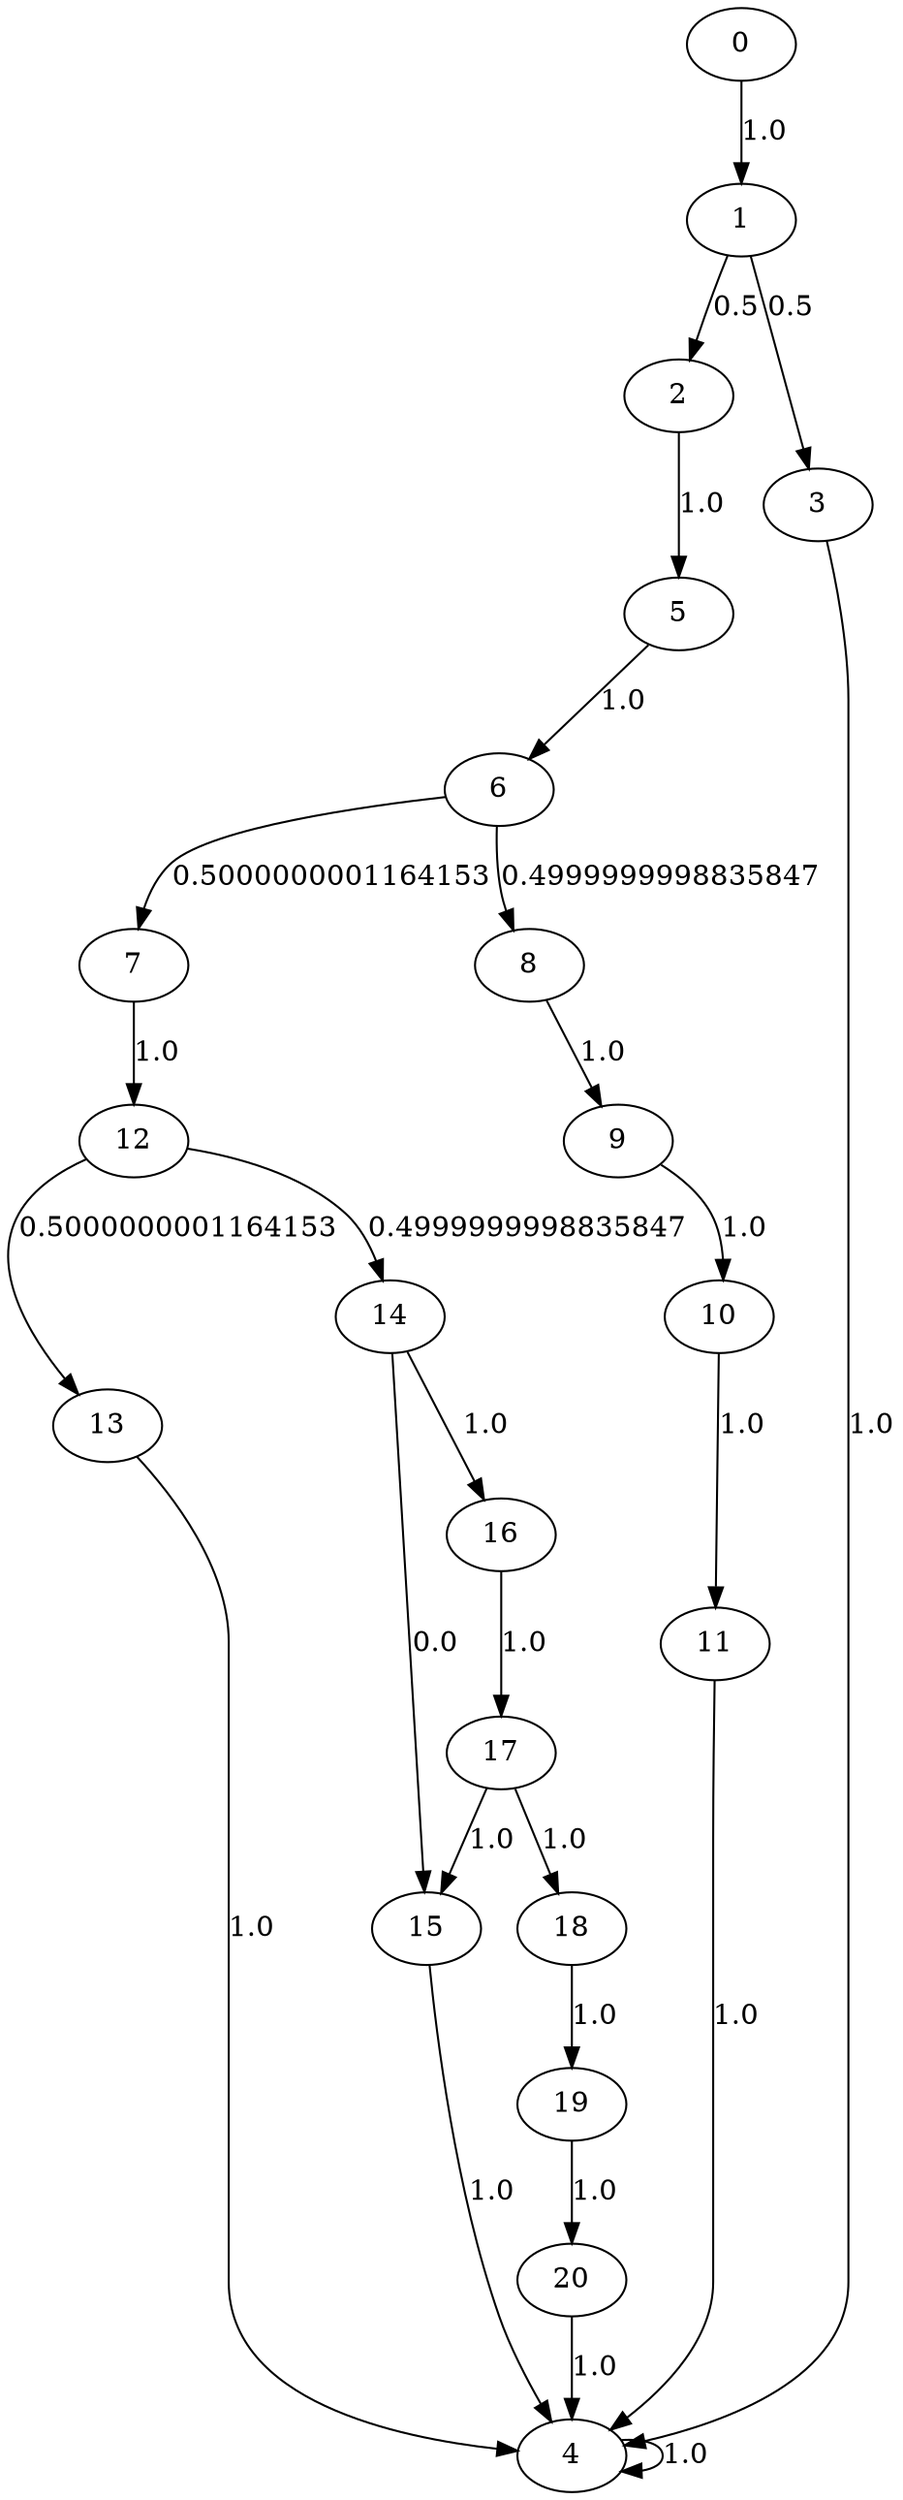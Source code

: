 digraph {
	11 -> 4[label= "1.0"];
	12 -> 13[label= "0.5000000001164153"];
	12 -> 14[label= "0.4999999998835847"];
	13 -> 4[label= "1.0"];
	14 -> 15[label= "0.0"];
	14 -> 16[label= "1.0"];
	15 -> 4[label= "1.0"];
	16 -> 17[label= "1.0"];
	17 -> 15[label= "1.0"];
	17 -> 18[label= "1.0"];
	18 -> 19[label= "1.0"];
	19 -> 20[label= "1.0"];
	0 -> 1[label= "1.0"];
	1 -> 2[label= "0.5"];
	1 -> 3[label= "0.5"];
	2 -> 5[label= "1.0"];
	3 -> 4[label= "1.0"];
	4 -> 4[label= "1.0"];
	5 -> 6[label= "1.0"];
	6 -> 7[label= "0.5000000001164153"];
	6 -> 8[label= "0.4999999998835847"];
	7 -> 12[label= "1.0"];
	8 -> 9[label= "1.0"];
	9 -> 10[label= "1.0"];
	20 -> 4[label= "1.0"];
	10 -> 11[label= "1.0"];
}